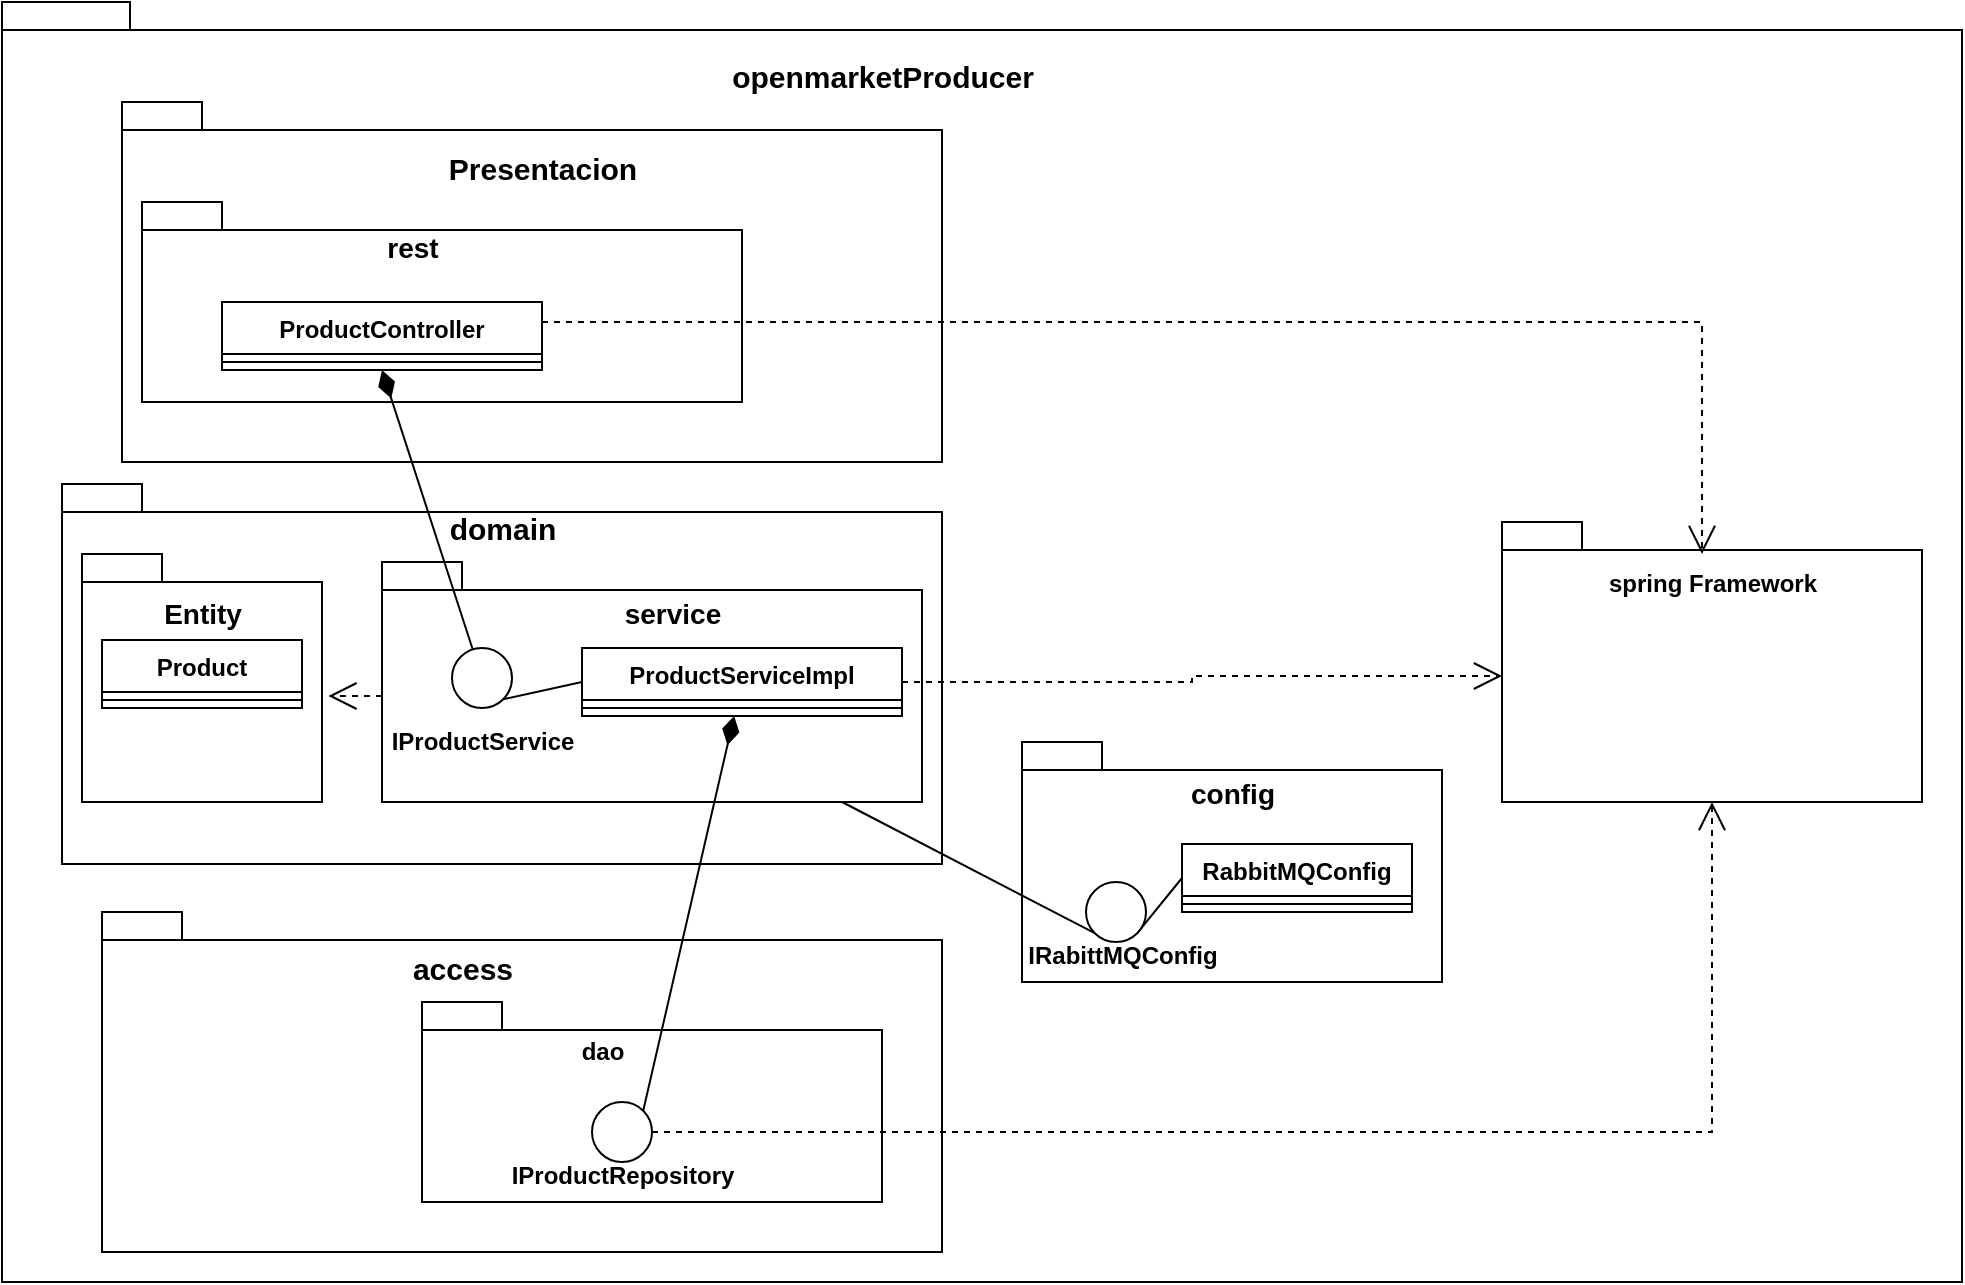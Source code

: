 <mxfile version="21.3.8" type="device">
  <diagram name="Página-1" id="T7Jd1ZOh0WB9KnD8jj2t">
    <mxGraphModel dx="3092" dy="1937" grid="1" gridSize="10" guides="1" tooltips="1" connect="1" arrows="1" fold="1" page="1" pageScale="1" pageWidth="827" pageHeight="1169" math="0" shadow="0">
      <root>
        <mxCell id="0" />
        <mxCell id="1" parent="0" />
        <mxCell id="dof7o4dVWDWPJ9lnXsnn-32" value="dao" style="text;align=center;fontStyle=1;verticalAlign=middle;spacingLeft=3;spacingRight=3;strokeColor=none;rotatable=0;points=[[0,0.5],[1,0.5]];portConstraint=eastwest;html=1;fontSize=14;" parent="1" vertex="1">
          <mxGeometry x="-725" y="470" width="80" height="26" as="geometry" />
        </mxCell>
        <mxCell id="dof7o4dVWDWPJ9lnXsnn-1" value="" style="shape=folder;fontStyle=1;spacingTop=10;tabWidth=40;tabHeight=14;tabPosition=left;html=1;whiteSpace=wrap;" parent="1" vertex="1">
          <mxGeometry x="-970" y="-40" width="980" height="640" as="geometry" />
        </mxCell>
        <mxCell id="dof7o4dVWDWPJ9lnXsnn-2" value="" style="shape=folder;fontStyle=1;spacingTop=10;tabWidth=40;tabHeight=14;tabPosition=left;html=1;whiteSpace=wrap;" parent="1" vertex="1">
          <mxGeometry x="-910" y="10" width="410" height="180" as="geometry" />
        </mxCell>
        <mxCell id="dof7o4dVWDWPJ9lnXsnn-3" value="Presentacion" style="text;align=center;fontStyle=1;verticalAlign=middle;spacingLeft=3;spacingRight=3;strokeColor=none;rotatable=0;points=[[0,0.5],[1,0.5]];portConstraint=eastwest;html=1;fontSize=15;" parent="1" vertex="1">
          <mxGeometry x="-740" y="30" width="80" height="26" as="geometry" />
        </mxCell>
        <mxCell id="dof7o4dVWDWPJ9lnXsnn-4" value="" style="shape=folder;fontStyle=1;spacingTop=10;tabWidth=40;tabHeight=14;tabPosition=left;html=1;whiteSpace=wrap;" parent="1" vertex="1">
          <mxGeometry x="-940" y="201" width="440" height="190" as="geometry" />
        </mxCell>
        <mxCell id="dof7o4dVWDWPJ9lnXsnn-5" value="domain" style="text;align=center;fontStyle=1;verticalAlign=middle;spacingLeft=3;spacingRight=3;strokeColor=none;rotatable=0;points=[[0,0.5],[1,0.5]];portConstraint=eastwest;html=1;fontSize=15;" parent="1" vertex="1">
          <mxGeometry x="-760" y="210" width="80" height="26" as="geometry" />
        </mxCell>
        <mxCell id="dof7o4dVWDWPJ9lnXsnn-6" value="" style="shape=folder;fontStyle=1;spacingTop=10;tabWidth=40;tabHeight=14;tabPosition=left;html=1;whiteSpace=wrap;" parent="1" vertex="1">
          <mxGeometry x="-920" y="415" width="420" height="170" as="geometry" />
        </mxCell>
        <mxCell id="dof7o4dVWDWPJ9lnXsnn-8" value="access" style="text;align=center;fontStyle=1;verticalAlign=middle;spacingLeft=3;spacingRight=3;strokeColor=none;rotatable=0;points=[[0,0.5],[1,0.5]];portConstraint=eastwest;html=1;fontSize=15;" parent="1" vertex="1">
          <mxGeometry x="-780" y="430" width="80" height="26" as="geometry" />
        </mxCell>
        <mxCell id="dof7o4dVWDWPJ9lnXsnn-9" value="" style="shape=folder;fontStyle=1;spacingTop=10;tabWidth=40;tabHeight=14;tabPosition=left;html=1;whiteSpace=wrap;" parent="1" vertex="1">
          <mxGeometry x="-220" y="220" width="210" height="140" as="geometry" />
        </mxCell>
        <mxCell id="dof7o4dVWDWPJ9lnXsnn-10" value="spring Framework" style="text;align=center;fontStyle=1;verticalAlign=middle;spacingLeft=3;spacingRight=3;strokeColor=none;rotatable=0;points=[[0,0.5],[1,0.5]];portConstraint=eastwest;html=1;" parent="1" vertex="1">
          <mxGeometry x="-165" y="236" width="100" height="30" as="geometry" />
        </mxCell>
        <mxCell id="dof7o4dVWDWPJ9lnXsnn-11" value="" style="shape=folder;fontStyle=1;spacingTop=10;tabWidth=40;tabHeight=14;tabPosition=left;html=1;whiteSpace=wrap;" parent="1" vertex="1">
          <mxGeometry x="-900" y="60" width="300" height="100" as="geometry" />
        </mxCell>
        <mxCell id="dof7o4dVWDWPJ9lnXsnn-12" value="rest" style="text;align=center;fontStyle=1;verticalAlign=middle;spacingLeft=3;spacingRight=3;strokeColor=none;rotatable=0;points=[[0,0.5],[1,0.5]];portConstraint=eastwest;html=1;fontSize=14;" parent="1" vertex="1">
          <mxGeometry x="-805" y="70" width="80" height="26" as="geometry" />
        </mxCell>
        <mxCell id="dof7o4dVWDWPJ9lnXsnn-18" style="edgeStyle=orthogonalEdgeStyle;rounded=0;orthogonalLoop=1;jettySize=auto;html=1;dashed=1;endArrow=open;endFill=0;endSize=12;" parent="1" source="dof7o4dVWDWPJ9lnXsnn-14" target="dof7o4dVWDWPJ9lnXsnn-10" edge="1">
          <mxGeometry relative="1" as="geometry">
            <mxPoint x="-295" y="180" as="targetPoint" />
            <Array as="points">
              <mxPoint x="-120" y="120" />
            </Array>
          </mxGeometry>
        </mxCell>
        <mxCell id="dof7o4dVWDWPJ9lnXsnn-14" value="ProductController" style="swimlane;fontStyle=1;align=center;verticalAlign=top;childLayout=stackLayout;horizontal=1;startSize=26;horizontalStack=0;resizeParent=1;resizeParentMax=0;resizeLast=0;collapsible=1;marginBottom=0;whiteSpace=wrap;html=1;" parent="1" vertex="1">
          <mxGeometry x="-860" y="110" width="160" height="34" as="geometry" />
        </mxCell>
        <mxCell id="dof7o4dVWDWPJ9lnXsnn-16" value="" style="line;strokeWidth=1;fillColor=none;align=left;verticalAlign=middle;spacingTop=-1;spacingLeft=3;spacingRight=3;rotatable=0;labelPosition=right;points=[];portConstraint=eastwest;strokeColor=inherit;" parent="dof7o4dVWDWPJ9lnXsnn-14" vertex="1">
          <mxGeometry y="26" width="160" height="8" as="geometry" />
        </mxCell>
        <mxCell id="rDyTbeKLGcd3OIfKurH_-10" style="edgeStyle=orthogonalEdgeStyle;rounded=0;orthogonalLoop=1;jettySize=auto;html=1;exitX=0;exitY=0;exitDx=0;exitDy=67;exitPerimeter=0;entryX=1.027;entryY=0.567;entryDx=0;entryDy=0;entryPerimeter=0;endSize=12;endArrow=open;endFill=0;dashed=1;" edge="1" parent="1" source="dof7o4dVWDWPJ9lnXsnn-19" target="dof7o4dVWDWPJ9lnXsnn-44">
          <mxGeometry relative="1" as="geometry" />
        </mxCell>
        <mxCell id="dof7o4dVWDWPJ9lnXsnn-19" value="" style="shape=folder;fontStyle=1;spacingTop=10;tabWidth=40;tabHeight=14;tabPosition=left;html=1;whiteSpace=wrap;" parent="1" vertex="1">
          <mxGeometry x="-780" y="240" width="270" height="120" as="geometry" />
        </mxCell>
        <mxCell id="dof7o4dVWDWPJ9lnXsnn-20" value="service" style="text;align=center;fontStyle=1;verticalAlign=middle;spacingLeft=3;spacingRight=3;strokeColor=none;rotatable=0;points=[[0,0.5],[1,0.5]];portConstraint=eastwest;html=1;fontSize=14;" parent="1" vertex="1">
          <mxGeometry x="-675" y="254.5" width="80" height="23" as="geometry" />
        </mxCell>
        <mxCell id="dof7o4dVWDWPJ9lnXsnn-30" style="rounded=0;orthogonalLoop=1;jettySize=auto;html=1;entryX=1;entryY=1;entryDx=0;entryDy=0;endArrow=none;endFill=0;exitX=0;exitY=0.5;exitDx=0;exitDy=0;exitPerimeter=0;" parent="1" source="dof7o4dVWDWPJ9lnXsnn-21" target="dof7o4dVWDWPJ9lnXsnn-26" edge="1">
          <mxGeometry relative="1" as="geometry" />
        </mxCell>
        <mxCell id="dof7o4dVWDWPJ9lnXsnn-37" style="edgeStyle=orthogonalEdgeStyle;rounded=0;orthogonalLoop=1;jettySize=auto;html=1;entryX=0;entryY=0;entryDx=0;entryDy=77;entryPerimeter=0;dashed=1;endArrow=open;endFill=0;endSize=12;" parent="1" source="dof7o4dVWDWPJ9lnXsnn-21" target="dof7o4dVWDWPJ9lnXsnn-9" edge="1">
          <mxGeometry relative="1" as="geometry" />
        </mxCell>
        <mxCell id="dof7o4dVWDWPJ9lnXsnn-21" value="ProductServiceImpl" style="swimlane;fontStyle=1;align=center;verticalAlign=top;childLayout=stackLayout;horizontal=1;startSize=26;horizontalStack=0;resizeParent=1;resizeParentMax=0;resizeLast=0;collapsible=1;marginBottom=0;whiteSpace=wrap;html=1;" parent="1" vertex="1">
          <mxGeometry x="-680" y="283" width="160" height="34" as="geometry" />
        </mxCell>
        <mxCell id="dof7o4dVWDWPJ9lnXsnn-22" value="" style="line;strokeWidth=1;fillColor=none;align=left;verticalAlign=middle;spacingTop=-1;spacingLeft=3;spacingRight=3;rotatable=0;labelPosition=right;points=[];portConstraint=eastwest;strokeColor=inherit;" parent="dof7o4dVWDWPJ9lnXsnn-21" vertex="1">
          <mxGeometry y="26" width="160" height="8" as="geometry" />
        </mxCell>
        <mxCell id="dof7o4dVWDWPJ9lnXsnn-29" style="rounded=0;orthogonalLoop=1;jettySize=auto;html=1;entryX=0.5;entryY=1;entryDx=0;entryDy=0;endArrow=diamondThin;endFill=1;endSize=12;" parent="1" source="dof7o4dVWDWPJ9lnXsnn-26" target="dof7o4dVWDWPJ9lnXsnn-14" edge="1">
          <mxGeometry relative="1" as="geometry">
            <mxPoint x="-690" y="170" as="targetPoint" />
          </mxGeometry>
        </mxCell>
        <mxCell id="dof7o4dVWDWPJ9lnXsnn-26" value="" style="ellipse;" parent="1" vertex="1">
          <mxGeometry x="-745" y="283" width="30" height="30" as="geometry" />
        </mxCell>
        <mxCell id="dof7o4dVWDWPJ9lnXsnn-31" value="" style="shape=folder;fontStyle=1;spacingTop=10;tabWidth=40;tabHeight=14;tabPosition=left;html=1;whiteSpace=wrap;" parent="1" vertex="1">
          <mxGeometry x="-760" y="460" width="230" height="100" as="geometry" />
        </mxCell>
        <mxCell id="dof7o4dVWDWPJ9lnXsnn-40" style="edgeStyle=orthogonalEdgeStyle;rounded=0;orthogonalLoop=1;jettySize=auto;html=1;startArrow=none;startFill=0;dashed=1;endArrow=open;endFill=0;endSize=12;" parent="1" source="dof7o4dVWDWPJ9lnXsnn-38" target="dof7o4dVWDWPJ9lnXsnn-9" edge="1">
          <mxGeometry relative="1" as="geometry" />
        </mxCell>
        <mxCell id="dof7o4dVWDWPJ9lnXsnn-38" value="" style="ellipse;" parent="1" vertex="1">
          <mxGeometry x="-675" y="510" width="30" height="30" as="geometry" />
        </mxCell>
        <mxCell id="dof7o4dVWDWPJ9lnXsnn-39" value="IProductRepository" style="text;align=center;fontStyle=1;verticalAlign=middle;spacingLeft=3;spacingRight=3;strokeColor=none;rotatable=0;points=[[0,0.5],[1,0.5]];portConstraint=eastwest;html=1;" parent="1" vertex="1">
          <mxGeometry x="-700" y="534" width="80" height="26" as="geometry" />
        </mxCell>
        <mxCell id="dof7o4dVWDWPJ9lnXsnn-42" value="IProductService" style="text;align=center;fontStyle=1;verticalAlign=middle;spacingLeft=3;spacingRight=3;strokeColor=none;rotatable=0;points=[[0,0.5],[1,0.5]];portConstraint=eastwest;html=1;" parent="1" vertex="1">
          <mxGeometry x="-770" y="317" width="80" height="26" as="geometry" />
        </mxCell>
        <mxCell id="dof7o4dVWDWPJ9lnXsnn-43" value="openmarketProducer" style="text;align=center;fontStyle=1;verticalAlign=middle;spacingLeft=3;spacingRight=3;strokeColor=none;rotatable=0;points=[[0,0.5],[1,0.5]];portConstraint=eastwest;html=1;fontSize=15;" parent="1" vertex="1">
          <mxGeometry x="-570" y="-16" width="80" height="26" as="geometry" />
        </mxCell>
        <mxCell id="dof7o4dVWDWPJ9lnXsnn-44" value="" style="shape=folder;fontStyle=1;spacingTop=10;tabWidth=40;tabHeight=14;tabPosition=left;html=1;whiteSpace=wrap;" parent="1" vertex="1">
          <mxGeometry x="-930" y="236" width="120" height="124" as="geometry" />
        </mxCell>
        <mxCell id="dof7o4dVWDWPJ9lnXsnn-41" style="rounded=0;orthogonalLoop=1;jettySize=auto;html=1;startArrow=diamondThin;startFill=1;startSize=12;endArrow=none;endFill=0;entryX=1;entryY=0;entryDx=0;entryDy=0;" parent="1" source="dof7o4dVWDWPJ9lnXsnn-21" target="dof7o4dVWDWPJ9lnXsnn-38" edge="1">
          <mxGeometry relative="1" as="geometry">
            <mxPoint x="-725" y="520" as="targetPoint" />
          </mxGeometry>
        </mxCell>
        <mxCell id="dof7o4dVWDWPJ9lnXsnn-46" value="dao" style="text;align=center;fontStyle=1;verticalAlign=middle;spacingLeft=3;spacingRight=3;strokeColor=none;rotatable=0;points=[[0,0.5],[1,0.5]];portConstraint=eastwest;html=1;" parent="1" vertex="1">
          <mxGeometry x="-710" y="472" width="80" height="26" as="geometry" />
        </mxCell>
        <mxCell id="rDyTbeKLGcd3OIfKurH_-3" value="Product" style="swimlane;fontStyle=1;align=center;verticalAlign=top;childLayout=stackLayout;horizontal=1;startSize=26;horizontalStack=0;resizeParent=1;resizeParentMax=0;resizeLast=0;collapsible=1;marginBottom=0;whiteSpace=wrap;html=1;" vertex="1" parent="1">
          <mxGeometry x="-920" y="279" width="100" height="34" as="geometry" />
        </mxCell>
        <mxCell id="rDyTbeKLGcd3OIfKurH_-4" value="" style="line;strokeWidth=1;fillColor=none;align=left;verticalAlign=middle;spacingTop=-1;spacingLeft=3;spacingRight=3;rotatable=0;labelPosition=right;points=[];portConstraint=eastwest;strokeColor=inherit;" vertex="1" parent="rDyTbeKLGcd3OIfKurH_-3">
          <mxGeometry y="26" width="100" height="8" as="geometry" />
        </mxCell>
        <mxCell id="rDyTbeKLGcd3OIfKurH_-5" value="Entity" style="text;align=center;fontStyle=1;verticalAlign=middle;spacingLeft=3;spacingRight=3;strokeColor=none;rotatable=0;points=[[0,0.5],[1,0.5]];portConstraint=eastwest;html=1;fontSize=14;" vertex="1" parent="1">
          <mxGeometry x="-910" y="253" width="80" height="26" as="geometry" />
        </mxCell>
        <mxCell id="rDyTbeKLGcd3OIfKurH_-11" value="" style="shape=folder;fontStyle=1;spacingTop=10;tabWidth=40;tabHeight=14;tabPosition=left;html=1;whiteSpace=wrap;" vertex="1" parent="1">
          <mxGeometry x="-460" y="330" width="210" height="120" as="geometry" />
        </mxCell>
        <mxCell id="rDyTbeKLGcd3OIfKurH_-17" style="rounded=0;orthogonalLoop=1;jettySize=auto;html=1;exitX=0;exitY=0.5;exitDx=0;exitDy=0;entryX=1;entryY=1;entryDx=0;entryDy=0;endArrow=none;endFill=0;" edge="1" parent="1" source="rDyTbeKLGcd3OIfKurH_-12" target="rDyTbeKLGcd3OIfKurH_-15">
          <mxGeometry relative="1" as="geometry" />
        </mxCell>
        <mxCell id="rDyTbeKLGcd3OIfKurH_-12" value="RabbitMQConfig" style="swimlane;fontStyle=1;align=center;verticalAlign=top;childLayout=stackLayout;horizontal=1;startSize=26;horizontalStack=0;resizeParent=1;resizeParentMax=0;resizeLast=0;collapsible=1;marginBottom=0;whiteSpace=wrap;html=1;" vertex="1" parent="1">
          <mxGeometry x="-380" y="381" width="115" height="34" as="geometry" />
        </mxCell>
        <mxCell id="rDyTbeKLGcd3OIfKurH_-13" value="" style="line;strokeWidth=1;fillColor=none;align=left;verticalAlign=middle;spacingTop=-1;spacingLeft=3;spacingRight=3;rotatable=0;labelPosition=right;points=[];portConstraint=eastwest;strokeColor=inherit;" vertex="1" parent="rDyTbeKLGcd3OIfKurH_-12">
          <mxGeometry y="26" width="115" height="8" as="geometry" />
        </mxCell>
        <mxCell id="rDyTbeKLGcd3OIfKurH_-14" value="config" style="text;align=center;fontStyle=1;verticalAlign=middle;spacingLeft=3;spacingRight=3;strokeColor=none;rotatable=0;points=[[0,0.5],[1,0.5]];portConstraint=eastwest;html=1;fontSize=14;" vertex="1" parent="1">
          <mxGeometry x="-395" y="343" width="80" height="26" as="geometry" />
        </mxCell>
        <mxCell id="rDyTbeKLGcd3OIfKurH_-16" style="rounded=0;orthogonalLoop=1;jettySize=auto;html=1;entryX=0.852;entryY=1;entryDx=0;entryDy=0;entryPerimeter=0;endArrow=none;endFill=0;exitX=0;exitY=1;exitDx=0;exitDy=0;" edge="1" parent="1" source="rDyTbeKLGcd3OIfKurH_-15" target="dof7o4dVWDWPJ9lnXsnn-19">
          <mxGeometry relative="1" as="geometry" />
        </mxCell>
        <mxCell id="rDyTbeKLGcd3OIfKurH_-15" value="" style="ellipse;" vertex="1" parent="1">
          <mxGeometry x="-428" y="400" width="30" height="30" as="geometry" />
        </mxCell>
        <mxCell id="rDyTbeKLGcd3OIfKurH_-18" value="IRabittMQConfig" style="text;align=center;fontStyle=1;verticalAlign=middle;spacingLeft=3;spacingRight=3;strokeColor=none;rotatable=0;points=[[0,0.5],[1,0.5]];portConstraint=eastwest;html=1;" vertex="1" parent="1">
          <mxGeometry x="-450" y="424" width="80" height="26" as="geometry" />
        </mxCell>
      </root>
    </mxGraphModel>
  </diagram>
</mxfile>
